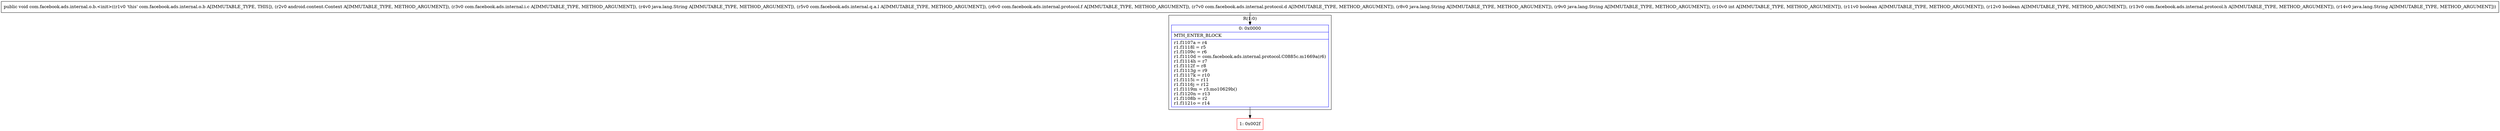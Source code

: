 digraph "CFG forcom.facebook.ads.internal.o.b.\<init\>(Landroid\/content\/Context;Lcom\/facebook\/ads\/internal\/i\/c;Ljava\/lang\/String;Lcom\/facebook\/ads\/internal\/q\/a\/l;Lcom\/facebook\/ads\/internal\/protocol\/f;Lcom\/facebook\/ads\/internal\/protocol\/d;Ljava\/lang\/String;Ljava\/lang\/String;IZZLcom\/facebook\/ads\/internal\/protocol\/h;Ljava\/lang\/String;)V" {
subgraph cluster_Region_1618063908 {
label = "R(1:0)";
node [shape=record,color=blue];
Node_0 [shape=record,label="{0\:\ 0x0000|MTH_ENTER_BLOCK\l|r1.f1107a = r4\lr1.f1118l = r5\lr1.f1109c = r6\lr1.f1110d = com.facebook.ads.internal.protocol.C0885c.m1669a(r6)\lr1.f1114h = r7\lr1.f1112f = r8\lr1.f1113g = r9\lr1.f1117k = r10\lr1.f1115i = r11\lr1.f1116j = r12\lr1.f1119m = r3.mo10629b()\lr1.f1120n = r13\lr1.f1108b = r2\lr1.f1121o = r14\l}"];
}
Node_1 [shape=record,color=red,label="{1\:\ 0x002f}"];
MethodNode[shape=record,label="{public void com.facebook.ads.internal.o.b.\<init\>((r1v0 'this' com.facebook.ads.internal.o.b A[IMMUTABLE_TYPE, THIS]), (r2v0 android.content.Context A[IMMUTABLE_TYPE, METHOD_ARGUMENT]), (r3v0 com.facebook.ads.internal.i.c A[IMMUTABLE_TYPE, METHOD_ARGUMENT]), (r4v0 java.lang.String A[IMMUTABLE_TYPE, METHOD_ARGUMENT]), (r5v0 com.facebook.ads.internal.q.a.l A[IMMUTABLE_TYPE, METHOD_ARGUMENT]), (r6v0 com.facebook.ads.internal.protocol.f A[IMMUTABLE_TYPE, METHOD_ARGUMENT]), (r7v0 com.facebook.ads.internal.protocol.d A[IMMUTABLE_TYPE, METHOD_ARGUMENT]), (r8v0 java.lang.String A[IMMUTABLE_TYPE, METHOD_ARGUMENT]), (r9v0 java.lang.String A[IMMUTABLE_TYPE, METHOD_ARGUMENT]), (r10v0 int A[IMMUTABLE_TYPE, METHOD_ARGUMENT]), (r11v0 boolean A[IMMUTABLE_TYPE, METHOD_ARGUMENT]), (r12v0 boolean A[IMMUTABLE_TYPE, METHOD_ARGUMENT]), (r13v0 com.facebook.ads.internal.protocol.h A[IMMUTABLE_TYPE, METHOD_ARGUMENT]), (r14v0 java.lang.String A[IMMUTABLE_TYPE, METHOD_ARGUMENT])) }"];
MethodNode -> Node_0;
Node_0 -> Node_1;
}

